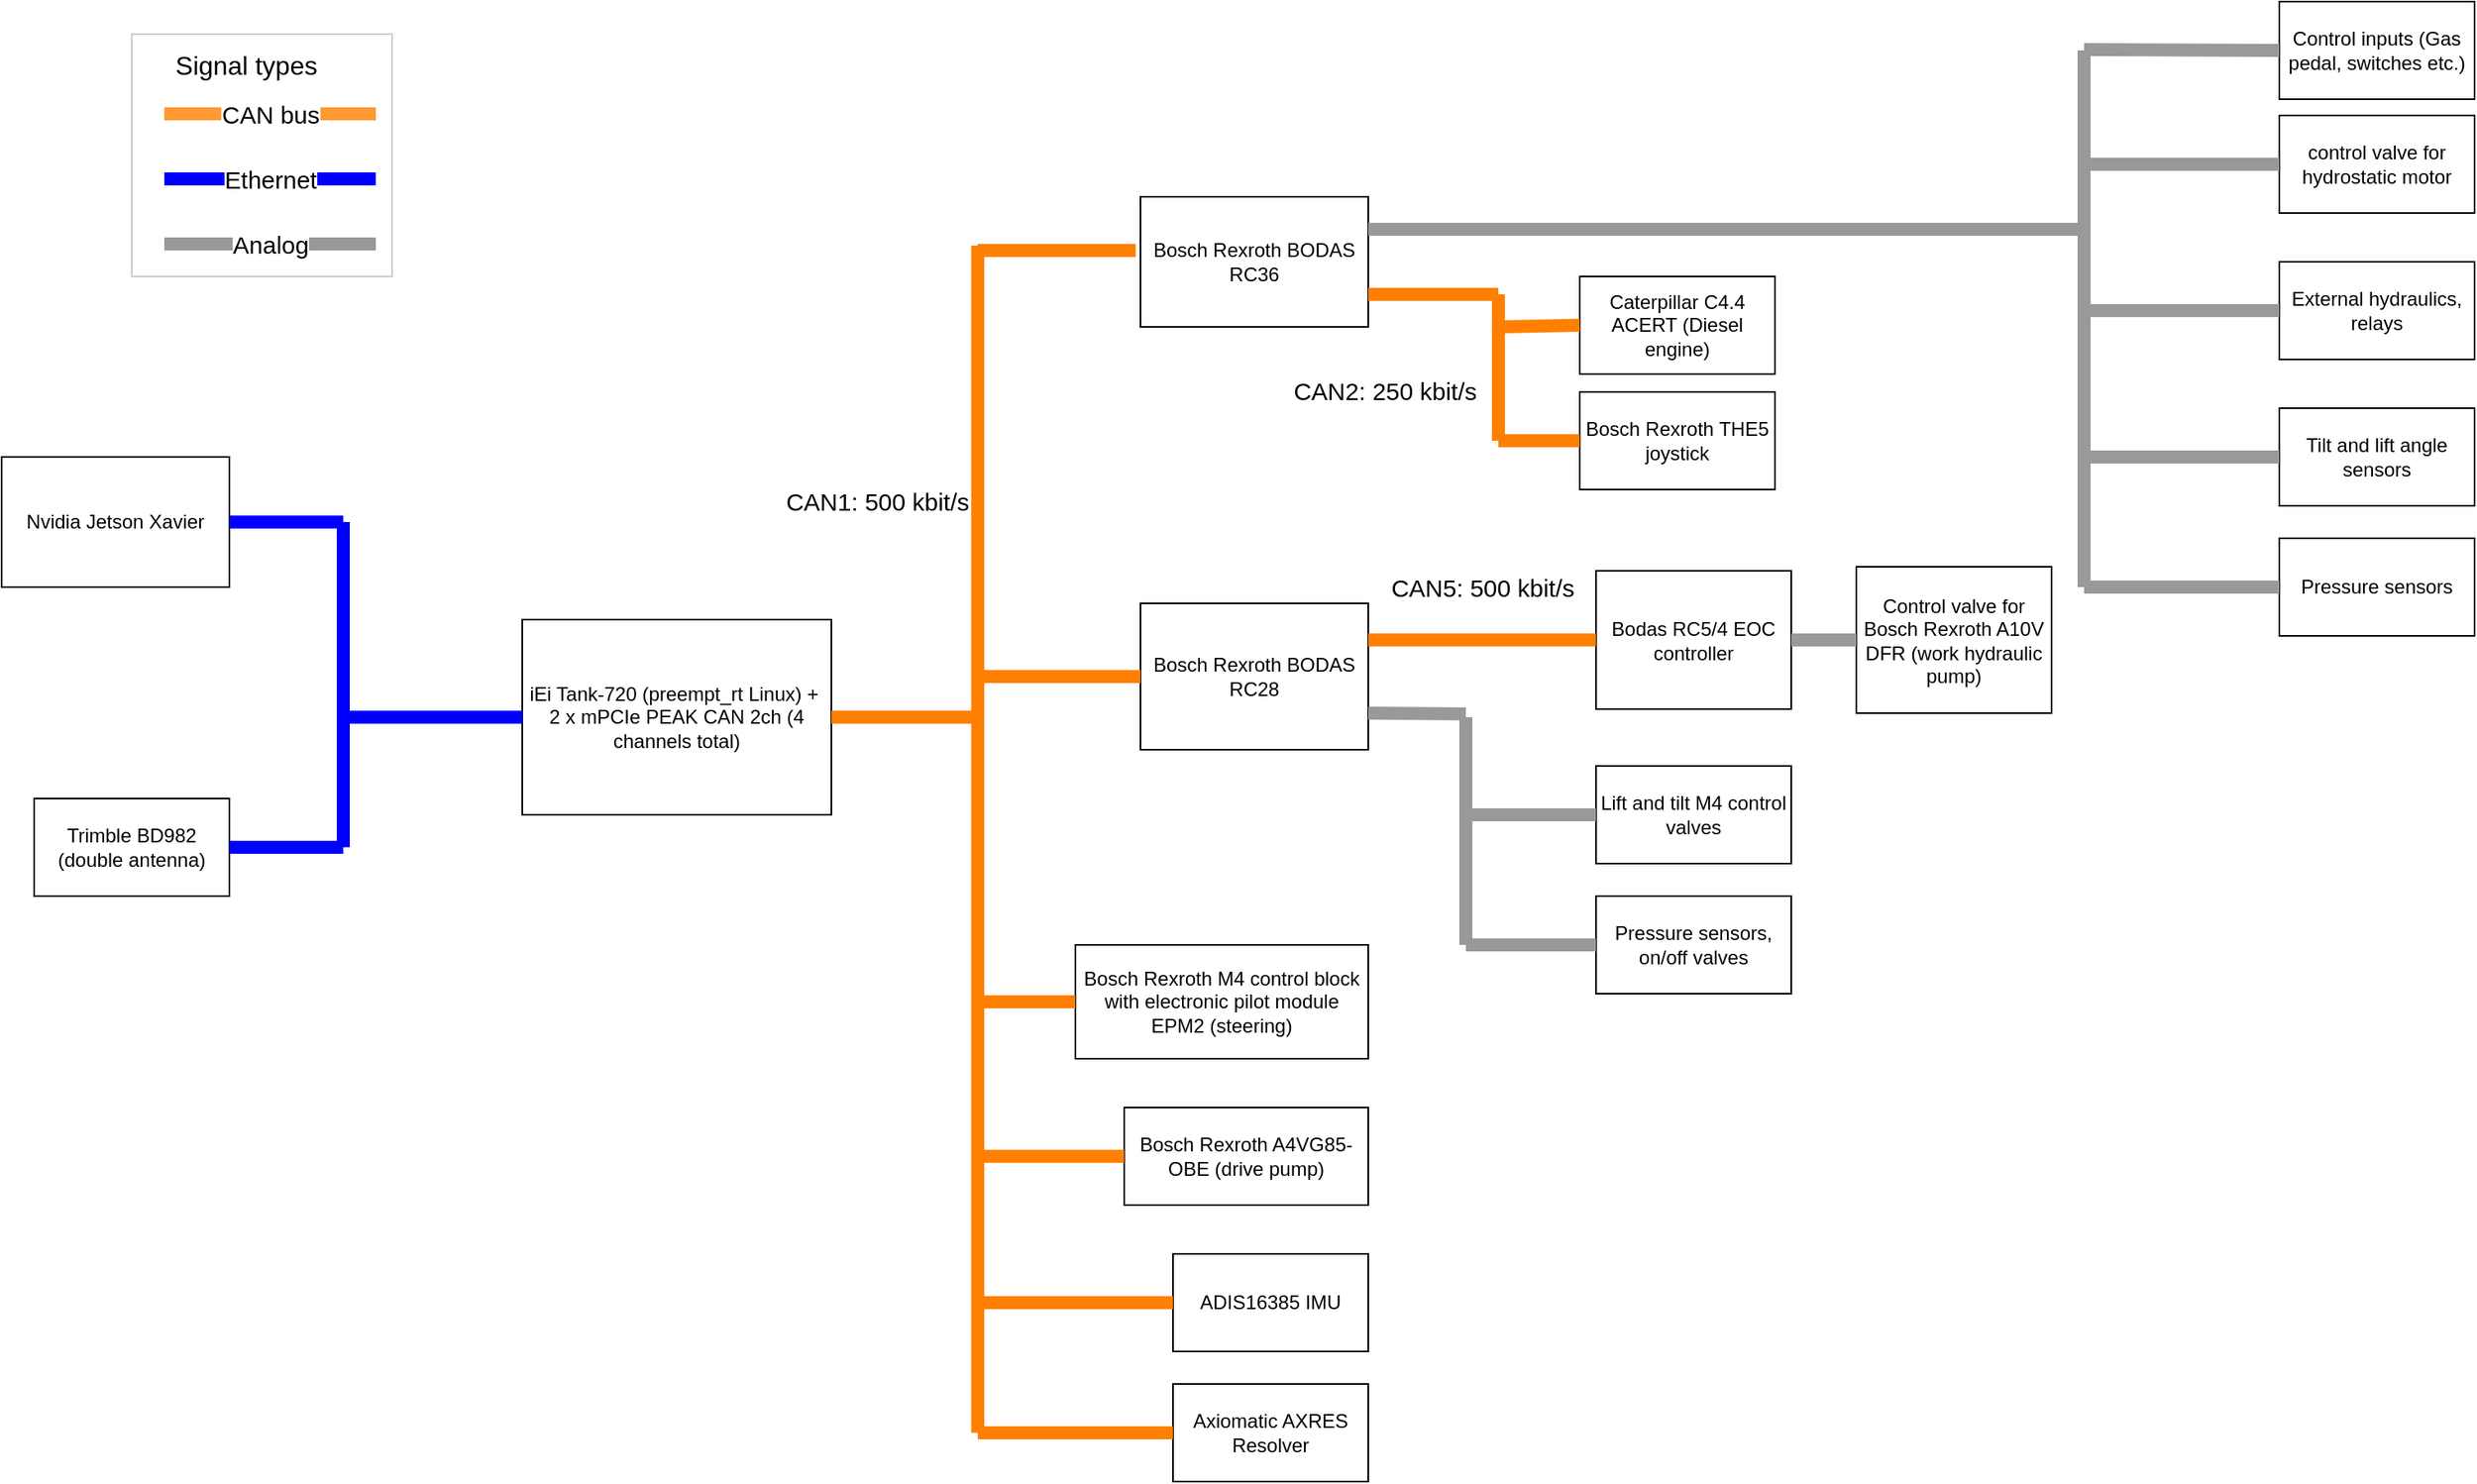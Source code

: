 <mxfile version="13.2.0" type="onedrive"><diagram id="va4xcDYpTG20vZeYwrc_" name="Page-1"><mxGraphModel dx="1835" dy="618" grid="1" gridSize="10" guides="1" tooltips="1" connect="1" arrows="1" fold="1" page="1" pageScale="1" pageWidth="850" pageHeight="1100" math="0" shadow="0"><root><mxCell id="0"/><mxCell id="1" parent="0"/><mxCell id="FMG45d2OD09Pwhhep7p2-1" value="Bosch Rexroth BODAS RC36" style="rounded=0;whiteSpace=wrap;html=1;" parent="1" vertex="1"><mxGeometry x="660" y="140" width="140" height="80" as="geometry"/></mxCell><mxCell id="FMG45d2OD09Pwhhep7p2-2" style="edgeStyle=orthogonalEdgeStyle;rounded=0;orthogonalLoop=1;jettySize=auto;html=1;exitX=0.5;exitY=1;exitDx=0;exitDy=0;" parent="1" source="FMG45d2OD09Pwhhep7p2-1" target="FMG45d2OD09Pwhhep7p2-1" edge="1"><mxGeometry relative="1" as="geometry"/></mxCell><mxCell id="FMG45d2OD09Pwhhep7p2-3" value="Bosch Rexroth BODAS RC28" style="rounded=0;whiteSpace=wrap;html=1;" parent="1" vertex="1"><mxGeometry x="660" y="390" width="140" height="90" as="geometry"/></mxCell><mxCell id="FMG45d2OD09Pwhhep7p2-5" value="Nvidia Jetson Xavier" style="rounded=0;whiteSpace=wrap;html=1;" parent="1" vertex="1"><mxGeometry x="-40" y="300" width="140" height="80" as="geometry"/></mxCell><mxCell id="FMG45d2OD09Pwhhep7p2-6" value="Bosch Rexroth M4 control block with electronic pilot module EPM2 (steering)" style="rounded=0;whiteSpace=wrap;html=1;" parent="1" vertex="1"><mxGeometry x="620" y="600" width="180" height="70" as="geometry"/></mxCell><mxCell id="FMG45d2OD09Pwhhep7p2-7" value="iEi Tank-720 (preempt_rt Linux) +&amp;nbsp; 2 x mPCIe PEAK CAN 2ch (4 channels total)" style="rounded=0;whiteSpace=wrap;html=1;" parent="1" vertex="1"><mxGeometry x="280" y="400" width="190" height="120" as="geometry"/></mxCell><mxCell id="agls9Aujuu_tMs5HXMjY-1" value="Caterpillar C4.4 ACERT (Diesel engine)" style="rounded=0;whiteSpace=wrap;html=1;" parent="1" vertex="1"><mxGeometry x="930" y="189" width="120" height="60" as="geometry"/></mxCell><mxCell id="agls9Aujuu_tMs5HXMjY-2" value="ADIS16385 IMU" style="rounded=0;whiteSpace=wrap;html=1;" parent="1" vertex="1"><mxGeometry x="680" y="790" width="120" height="60" as="geometry"/></mxCell><mxCell id="agls9Aujuu_tMs5HXMjY-4" value="Trimble BD982 (double antenna)" style="rounded=0;whiteSpace=wrap;html=1;" parent="1" vertex="1"><mxGeometry x="-20" y="510" width="120" height="60" as="geometry"/></mxCell><mxCell id="agls9Aujuu_tMs5HXMjY-5" value="Axiomatic AXRES Resolver" style="rounded=0;whiteSpace=wrap;html=1;" parent="1" vertex="1"><mxGeometry x="680" y="870" width="120" height="60" as="geometry"/></mxCell><mxCell id="agls9Aujuu_tMs5HXMjY-6" value="Bosch Rexroth A4VG85-OBE (drive pump)" style="rounded=0;whiteSpace=wrap;html=1;" parent="1" vertex="1"><mxGeometry x="650" y="700" width="150" height="60" as="geometry"/></mxCell><mxCell id="agls9Aujuu_tMs5HXMjY-7" value="Bosch Rexroth THE5 joystick" style="rounded=0;whiteSpace=wrap;html=1;" parent="1" vertex="1"><mxGeometry x="930" y="260" width="120" height="60" as="geometry"/></mxCell><mxCell id="agls9Aujuu_tMs5HXMjY-8" value="Bodas RC5/4 EOC controller" style="rounded=0;whiteSpace=wrap;html=1;" parent="1" vertex="1"><mxGeometry x="940" y="370" width="120" height="85" as="geometry"/></mxCell><mxCell id="agls9Aujuu_tMs5HXMjY-9" value="Control inputs (Gas pedal, switches etc.)" style="rounded=0;whiteSpace=wrap;html=1;" parent="1" vertex="1"><mxGeometry x="1360" y="20" width="120" height="60" as="geometry"/></mxCell><mxCell id="agls9Aujuu_tMs5HXMjY-11" value="External hydraulics, relays" style="rounded=0;whiteSpace=wrap;html=1;" parent="1" vertex="1"><mxGeometry x="1360" y="180" width="120" height="60" as="geometry"/></mxCell><mxCell id="agls9Aujuu_tMs5HXMjY-12" value="control valve for hydrostatic motor" style="rounded=0;whiteSpace=wrap;html=1;" parent="1" vertex="1"><mxGeometry x="1360" y="90" width="120" height="60" as="geometry"/></mxCell><mxCell id="agls9Aujuu_tMs5HXMjY-13" value="Tilt and lift angle sensors" style="rounded=0;whiteSpace=wrap;html=1;" parent="1" vertex="1"><mxGeometry x="1360" y="270" width="120" height="60" as="geometry"/></mxCell><mxCell id="agls9Aujuu_tMs5HXMjY-14" value="Control valve for Bosch Rexroth A10V DFR (work hydraulic pump)" style="rounded=0;whiteSpace=wrap;html=1;" parent="1" vertex="1"><mxGeometry x="1100" y="367.5" width="120" height="90" as="geometry"/></mxCell><mxCell id="agls9Aujuu_tMs5HXMjY-15" value="Lift and tilt M4 control valves" style="rounded=0;whiteSpace=wrap;html=1;" parent="1" vertex="1"><mxGeometry x="940" y="490" width="120" height="60" as="geometry"/></mxCell><mxCell id="agls9Aujuu_tMs5HXMjY-16" value="Pressure sensors, on/off valves" style="rounded=0;whiteSpace=wrap;html=1;" parent="1" vertex="1"><mxGeometry x="940" y="570" width="120" height="60" as="geometry"/></mxCell><mxCell id="uI0k9GwLKUmof9-EnOTR-1" value="Pressure sensors" style="rounded=0;whiteSpace=wrap;html=1;" vertex="1" parent="1"><mxGeometry x="1360" y="350" width="120" height="60" as="geometry"/></mxCell><mxCell id="uI0k9GwLKUmof9-EnOTR-2" value="&lt;font style=&quot;font-size: 15px&quot;&gt;CAN bus&lt;/font&gt;" style="endArrow=none;html=1;strokeColor=#FF9933;strokeWidth=8;" edge="1" parent="1"><mxGeometry width="50" height="50" relative="1" as="geometry"><mxPoint x="60" y="89" as="sourcePoint"/><mxPoint x="190" y="89" as="targetPoint"/><Array as="points"/></mxGeometry></mxCell><mxCell id="uI0k9GwLKUmof9-EnOTR-3" value="" style="rounded=0;whiteSpace=wrap;html=1;glass=0;opacity=20;fillColor=none;" vertex="1" parent="1"><mxGeometry x="40" y="40" width="160" height="149" as="geometry"/></mxCell><mxCell id="uI0k9GwLKUmof9-EnOTR-4" value="&lt;font style=&quot;font-size: 15px&quot;&gt;Ethernet&lt;/font&gt;" style="endArrow=none;html=1;strokeColor=#0000FF;strokeWidth=8;" edge="1" parent="1"><mxGeometry width="50" height="50" relative="1" as="geometry"><mxPoint x="60" y="129" as="sourcePoint"/><mxPoint x="190" y="129" as="targetPoint"/></mxGeometry></mxCell><mxCell id="uI0k9GwLKUmof9-EnOTR-5" value="&lt;font style=&quot;font-size: 15px&quot;&gt;Analog&lt;/font&gt;" style="endArrow=none;html=1;strokeColor=#999999;strokeWidth=8;" edge="1" parent="1"><mxGeometry width="50" height="50" relative="1" as="geometry"><mxPoint x="60" y="169" as="sourcePoint"/><mxPoint x="190" y="169" as="targetPoint"/></mxGeometry></mxCell><mxCell id="uI0k9GwLKUmof9-EnOTR-6" value="&lt;font style=&quot;font-size: 16px&quot;&gt;Signal types&lt;/font&gt;" style="text;html=1;align=center;verticalAlign=middle;resizable=0;points=[];autosize=1;" vertex="1" parent="1"><mxGeometry x="60" y="49" width="100" height="20" as="geometry"/></mxCell><mxCell id="uI0k9GwLKUmof9-EnOTR-10" value="" style="endArrow=none;html=1;strokeColor=#FF8000;strokeWidth=8;" edge="1" parent="1"><mxGeometry width="50" height="50" relative="1" as="geometry"><mxPoint x="560" y="900" as="sourcePoint"/><mxPoint x="560" y="170" as="targetPoint"/></mxGeometry></mxCell><mxCell id="uI0k9GwLKUmof9-EnOTR-12" value="" style="endArrow=none;html=1;strokeColor=#FF8000;strokeWidth=8;exitX=1;exitY=0.5;exitDx=0;exitDy=0;" edge="1" parent="1" source="FMG45d2OD09Pwhhep7p2-7"><mxGeometry width="50" height="50" relative="1" as="geometry"><mxPoint x="430" y="410" as="sourcePoint"/><mxPoint x="560" y="460" as="targetPoint"/></mxGeometry></mxCell><mxCell id="uI0k9GwLKUmof9-EnOTR-13" value="" style="endArrow=none;html=1;strokeColor=#FF8000;strokeWidth=8;entryX=-0.021;entryY=0.413;entryDx=0;entryDy=0;entryPerimeter=0;" edge="1" parent="1" target="FMG45d2OD09Pwhhep7p2-1"><mxGeometry width="50" height="50" relative="1" as="geometry"><mxPoint x="560" y="173" as="sourcePoint"/><mxPoint x="660" y="160" as="targetPoint"/></mxGeometry></mxCell><mxCell id="uI0k9GwLKUmof9-EnOTR-14" value="" style="endArrow=none;html=1;strokeColor=#FF8000;strokeWidth=8;entryX=0;entryY=0.5;entryDx=0;entryDy=0;" edge="1" parent="1" target="FMG45d2OD09Pwhhep7p2-3"><mxGeometry width="50" height="50" relative="1" as="geometry"><mxPoint x="560" y="435" as="sourcePoint"/><mxPoint x="710" y="340" as="targetPoint"/></mxGeometry></mxCell><mxCell id="uI0k9GwLKUmof9-EnOTR-15" value="" style="endArrow=none;html=1;strokeColor=#FF8000;strokeWidth=8;entryX=0;entryY=0.5;entryDx=0;entryDy=0;" edge="1" parent="1" target="FMG45d2OD09Pwhhep7p2-6"><mxGeometry width="50" height="50" relative="1" as="geometry"><mxPoint x="560" y="635" as="sourcePoint"/><mxPoint x="690" y="570" as="targetPoint"/></mxGeometry></mxCell><mxCell id="uI0k9GwLKUmof9-EnOTR-16" value="" style="endArrow=none;html=1;strokeColor=#FF8000;strokeWidth=8;" edge="1" parent="1"><mxGeometry width="50" height="50" relative="1" as="geometry"><mxPoint x="560" y="730" as="sourcePoint"/><mxPoint x="650" y="730" as="targetPoint"/></mxGeometry></mxCell><mxCell id="uI0k9GwLKUmof9-EnOTR-17" value="" style="endArrow=none;html=1;strokeColor=#FF8000;strokeWidth=8;entryX=0;entryY=0.5;entryDx=0;entryDy=0;" edge="1" parent="1" target="agls9Aujuu_tMs5HXMjY-2"><mxGeometry width="50" height="50" relative="1" as="geometry"><mxPoint x="560" y="820" as="sourcePoint"/><mxPoint x="680" y="800" as="targetPoint"/></mxGeometry></mxCell><mxCell id="uI0k9GwLKUmof9-EnOTR-18" value="" style="endArrow=none;html=1;strokeColor=#FF8000;strokeWidth=8;entryX=0;entryY=0.5;entryDx=0;entryDy=0;" edge="1" parent="1" target="agls9Aujuu_tMs5HXMjY-5"><mxGeometry width="50" height="50" relative="1" as="geometry"><mxPoint x="560" y="900" as="sourcePoint"/><mxPoint x="700" y="880" as="targetPoint"/></mxGeometry></mxCell><mxCell id="uI0k9GwLKUmof9-EnOTR-19" value="" style="endArrow=none;html=1;strokeColor=#FF8000;strokeWidth=8;" edge="1" parent="1"><mxGeometry width="50" height="50" relative="1" as="geometry"><mxPoint x="880" y="290" as="sourcePoint"/><mxPoint x="880" y="200" as="targetPoint"/></mxGeometry></mxCell><mxCell id="uI0k9GwLKUmof9-EnOTR-20" value="" style="endArrow=none;html=1;strokeColor=#FF8000;strokeWidth=8;exitX=1;exitY=0.75;exitDx=0;exitDy=0;" edge="1" parent="1" source="FMG45d2OD09Pwhhep7p2-1"><mxGeometry width="50" height="50" relative="1" as="geometry"><mxPoint x="870" y="130" as="sourcePoint"/><mxPoint x="880" y="200" as="targetPoint"/></mxGeometry></mxCell><mxCell id="uI0k9GwLKUmof9-EnOTR-21" value="" style="endArrow=none;html=1;strokeColor=#FF8000;strokeWidth=8;entryX=0;entryY=0.5;entryDx=0;entryDy=0;" edge="1" parent="1" target="agls9Aujuu_tMs5HXMjY-1"><mxGeometry width="50" height="50" relative="1" as="geometry"><mxPoint x="880" y="220" as="sourcePoint"/><mxPoint x="1060" y="120" as="targetPoint"/></mxGeometry></mxCell><mxCell id="uI0k9GwLKUmof9-EnOTR-22" value="" style="endArrow=none;html=1;strokeColor=#FF8000;strokeWidth=8;entryX=0;entryY=0.5;entryDx=0;entryDy=0;" edge="1" parent="1" target="agls9Aujuu_tMs5HXMjY-7"><mxGeometry width="50" height="50" relative="1" as="geometry"><mxPoint x="880" y="290" as="sourcePoint"/><mxPoint x="1210" y="260" as="targetPoint"/></mxGeometry></mxCell><mxCell id="uI0k9GwLKUmof9-EnOTR-23" value="" style="endArrow=none;html=1;strokeColor=#999999;strokeWidth=8;exitX=1;exitY=0.25;exitDx=0;exitDy=0;" edge="1" parent="1" source="FMG45d2OD09Pwhhep7p2-1"><mxGeometry width="50" height="50" relative="1" as="geometry"><mxPoint x="1040" y="70" as="sourcePoint"/><mxPoint x="1240" y="160" as="targetPoint"/></mxGeometry></mxCell><mxCell id="uI0k9GwLKUmof9-EnOTR-24" value="" style="endArrow=none;html=1;strokeColor=#999999;strokeWidth=8;" edge="1" parent="1"><mxGeometry width="50" height="50" relative="1" as="geometry"><mxPoint x="1240" y="380" as="sourcePoint"/><mxPoint x="1240" y="50" as="targetPoint"/></mxGeometry></mxCell><mxCell id="uI0k9GwLKUmof9-EnOTR-25" value="" style="endArrow=none;html=1;strokeColor=#999999;strokeWidth=8;exitX=1;exitY=0.5;exitDx=0;exitDy=0;entryX=0;entryY=0.5;entryDx=0;entryDy=0;" edge="1" parent="1" target="agls9Aujuu_tMs5HXMjY-9"><mxGeometry width="50" height="50" relative="1" as="geometry"><mxPoint x="1240" y="49.5" as="sourcePoint"/><mxPoint x="1330" y="49.5" as="targetPoint"/></mxGeometry></mxCell><mxCell id="uI0k9GwLKUmof9-EnOTR-26" value="" style="endArrow=none;html=1;strokeColor=#999999;strokeWidth=8;entryX=0;entryY=0.5;entryDx=0;entryDy=0;entryPerimeter=0;" edge="1" parent="1" target="agls9Aujuu_tMs5HXMjY-12"><mxGeometry width="50" height="50" relative="1" as="geometry"><mxPoint x="1240" y="120" as="sourcePoint"/><mxPoint x="1390" y="130" as="targetPoint"/></mxGeometry></mxCell><mxCell id="uI0k9GwLKUmof9-EnOTR-27" value="" style="endArrow=none;html=1;strokeColor=#999999;strokeWidth=8;entryX=0;entryY=0.5;entryDx=0;entryDy=0;" edge="1" parent="1" target="agls9Aujuu_tMs5HXMjY-11"><mxGeometry width="50" height="50" relative="1" as="geometry"><mxPoint x="1240" y="210" as="sourcePoint"/><mxPoint x="1400" y="210" as="targetPoint"/></mxGeometry></mxCell><mxCell id="uI0k9GwLKUmof9-EnOTR-28" value="" style="endArrow=none;html=1;strokeColor=#999999;strokeWidth=8;entryX=0;entryY=0.5;entryDx=0;entryDy=0;" edge="1" parent="1" target="agls9Aujuu_tMs5HXMjY-13"><mxGeometry width="50" height="50" relative="1" as="geometry"><mxPoint x="1240" y="300" as="sourcePoint"/><mxPoint x="1370" y="270" as="targetPoint"/></mxGeometry></mxCell><mxCell id="uI0k9GwLKUmof9-EnOTR-29" value="" style="endArrow=none;html=1;strokeColor=#999999;strokeWidth=8;entryX=0;entryY=0.5;entryDx=0;entryDy=0;" edge="1" parent="1" target="uI0k9GwLKUmof9-EnOTR-1"><mxGeometry width="50" height="50" relative="1" as="geometry"><mxPoint x="1240" y="380" as="sourcePoint"/><mxPoint x="1380" y="370" as="targetPoint"/></mxGeometry></mxCell><mxCell id="uI0k9GwLKUmof9-EnOTR-30" value="" style="endArrow=none;html=1;strokeColor=#999999;strokeWidth=8;exitX=1;exitY=0.5;exitDx=0;exitDy=0;entryX=0;entryY=0.5;entryDx=0;entryDy=0;" edge="1" parent="1" source="agls9Aujuu_tMs5HXMjY-8" target="agls9Aujuu_tMs5HXMjY-14"><mxGeometry width="50" height="50" relative="1" as="geometry"><mxPoint x="1140" y="435" as="sourcePoint"/><mxPoint x="1230" y="435" as="targetPoint"/></mxGeometry></mxCell><mxCell id="uI0k9GwLKUmof9-EnOTR-31" value="" style="endArrow=none;html=1;strokeColor=#FF8000;strokeWidth=8;entryX=0;entryY=0.5;entryDx=0;entryDy=0;exitX=1;exitY=0.25;exitDx=0;exitDy=0;" edge="1" parent="1" source="FMG45d2OD09Pwhhep7p2-3" target="agls9Aujuu_tMs5HXMjY-8"><mxGeometry width="50" height="50" relative="1" as="geometry"><mxPoint x="840" y="435" as="sourcePoint"/><mxPoint x="950" y="440" as="targetPoint"/></mxGeometry></mxCell><mxCell id="uI0k9GwLKUmof9-EnOTR-32" value="" style="endArrow=none;html=1;strokeColor=#999999;strokeWidth=8;exitX=1;exitY=0.75;exitDx=0;exitDy=0;" edge="1" parent="1" source="FMG45d2OD09Pwhhep7p2-3"><mxGeometry width="50" height="50" relative="1" as="geometry"><mxPoint x="830" y="470" as="sourcePoint"/><mxPoint x="860" y="458" as="targetPoint"/></mxGeometry></mxCell><mxCell id="uI0k9GwLKUmof9-EnOTR-33" value="" style="endArrow=none;html=1;strokeColor=#999999;strokeWidth=8;" edge="1" parent="1"><mxGeometry width="50" height="50" relative="1" as="geometry"><mxPoint x="860" y="600" as="sourcePoint"/><mxPoint x="860" y="460" as="targetPoint"/></mxGeometry></mxCell><mxCell id="uI0k9GwLKUmof9-EnOTR-34" value="" style="endArrow=none;html=1;strokeColor=#999999;strokeWidth=8;entryX=0;entryY=0.5;entryDx=0;entryDy=0;" edge="1" parent="1" target="agls9Aujuu_tMs5HXMjY-16"><mxGeometry width="50" height="50" relative="1" as="geometry"><mxPoint x="860" y="600" as="sourcePoint"/><mxPoint x="930" y="599.58" as="targetPoint"/></mxGeometry></mxCell><mxCell id="uI0k9GwLKUmof9-EnOTR-35" value="" style="endArrow=none;html=1;strokeColor=#999999;strokeWidth=8;entryX=0;entryY=0.5;entryDx=0;entryDy=0;" edge="1" parent="1" target="agls9Aujuu_tMs5HXMjY-15"><mxGeometry width="50" height="50" relative="1" as="geometry"><mxPoint x="860" y="520" as="sourcePoint"/><mxPoint x="940" y="520" as="targetPoint"/></mxGeometry></mxCell><mxCell id="uI0k9GwLKUmof9-EnOTR-36" value="" style="endArrow=none;html=1;strokeColor=#0000FF;strokeWidth=8;" edge="1" parent="1"><mxGeometry width="50" height="50" relative="1" as="geometry"><mxPoint x="170" y="540" as="sourcePoint"/><mxPoint x="170" y="340" as="targetPoint"/></mxGeometry></mxCell><mxCell id="uI0k9GwLKUmof9-EnOTR-37" value="" style="endArrow=none;html=1;strokeColor=#0000FF;strokeWidth=8;exitX=1;exitY=0.5;exitDx=0;exitDy=0;" edge="1" parent="1" source="FMG45d2OD09Pwhhep7p2-5"><mxGeometry width="50" height="50" relative="1" as="geometry"><mxPoint x="240" y="330" as="sourcePoint"/><mxPoint x="170" y="340" as="targetPoint"/></mxGeometry></mxCell><mxCell id="uI0k9GwLKUmof9-EnOTR-38" value="" style="endArrow=none;html=1;strokeColor=#0000FF;strokeWidth=8;exitX=1;exitY=0.5;exitDx=0;exitDy=0;" edge="1" parent="1" source="agls9Aujuu_tMs5HXMjY-4"><mxGeometry width="50" height="50" relative="1" as="geometry"><mxPoint x="160" y="590" as="sourcePoint"/><mxPoint x="170" y="540" as="targetPoint"/></mxGeometry></mxCell><mxCell id="uI0k9GwLKUmof9-EnOTR-39" value="" style="endArrow=none;html=1;strokeColor=#0000FF;strokeWidth=8;entryX=0;entryY=0.5;entryDx=0;entryDy=0;" edge="1" parent="1" target="FMG45d2OD09Pwhhep7p2-7"><mxGeometry width="50" height="50" relative="1" as="geometry"><mxPoint x="170" y="460" as="sourcePoint"/><mxPoint x="270" y="430" as="targetPoint"/></mxGeometry></mxCell><mxCell id="uI0k9GwLKUmof9-EnOTR-40" value="&lt;font style=&quot;font-size: 15px&quot;&gt;CAN1: 500 kbit/s&lt;/font&gt;" style="text;html=1;align=center;verticalAlign=middle;resizable=0;points=[];autosize=1;" vertex="1" parent="1"><mxGeometry x="438" y="317" width="120" height="20" as="geometry"/></mxCell><mxCell id="uI0k9GwLKUmof9-EnOTR-42" value="&lt;font style=&quot;font-size: 15px&quot;&gt;CAN5: 500 kbit/s&lt;/font&gt;" style="text;html=1;align=center;verticalAlign=middle;resizable=0;points=[];autosize=1;" vertex="1" parent="1"><mxGeometry x="810" y="370" width="120" height="20" as="geometry"/></mxCell><mxCell id="uI0k9GwLKUmof9-EnOTR-43" value="&lt;font style=&quot;font-size: 15px&quot;&gt;CAN2: 250 kbit/s&lt;/font&gt;" style="text;html=1;align=center;verticalAlign=middle;resizable=0;points=[];autosize=1;" vertex="1" parent="1"><mxGeometry x="750" y="249" width="120" height="20" as="geometry"/></mxCell></root></mxGraphModel></diagram></mxfile>